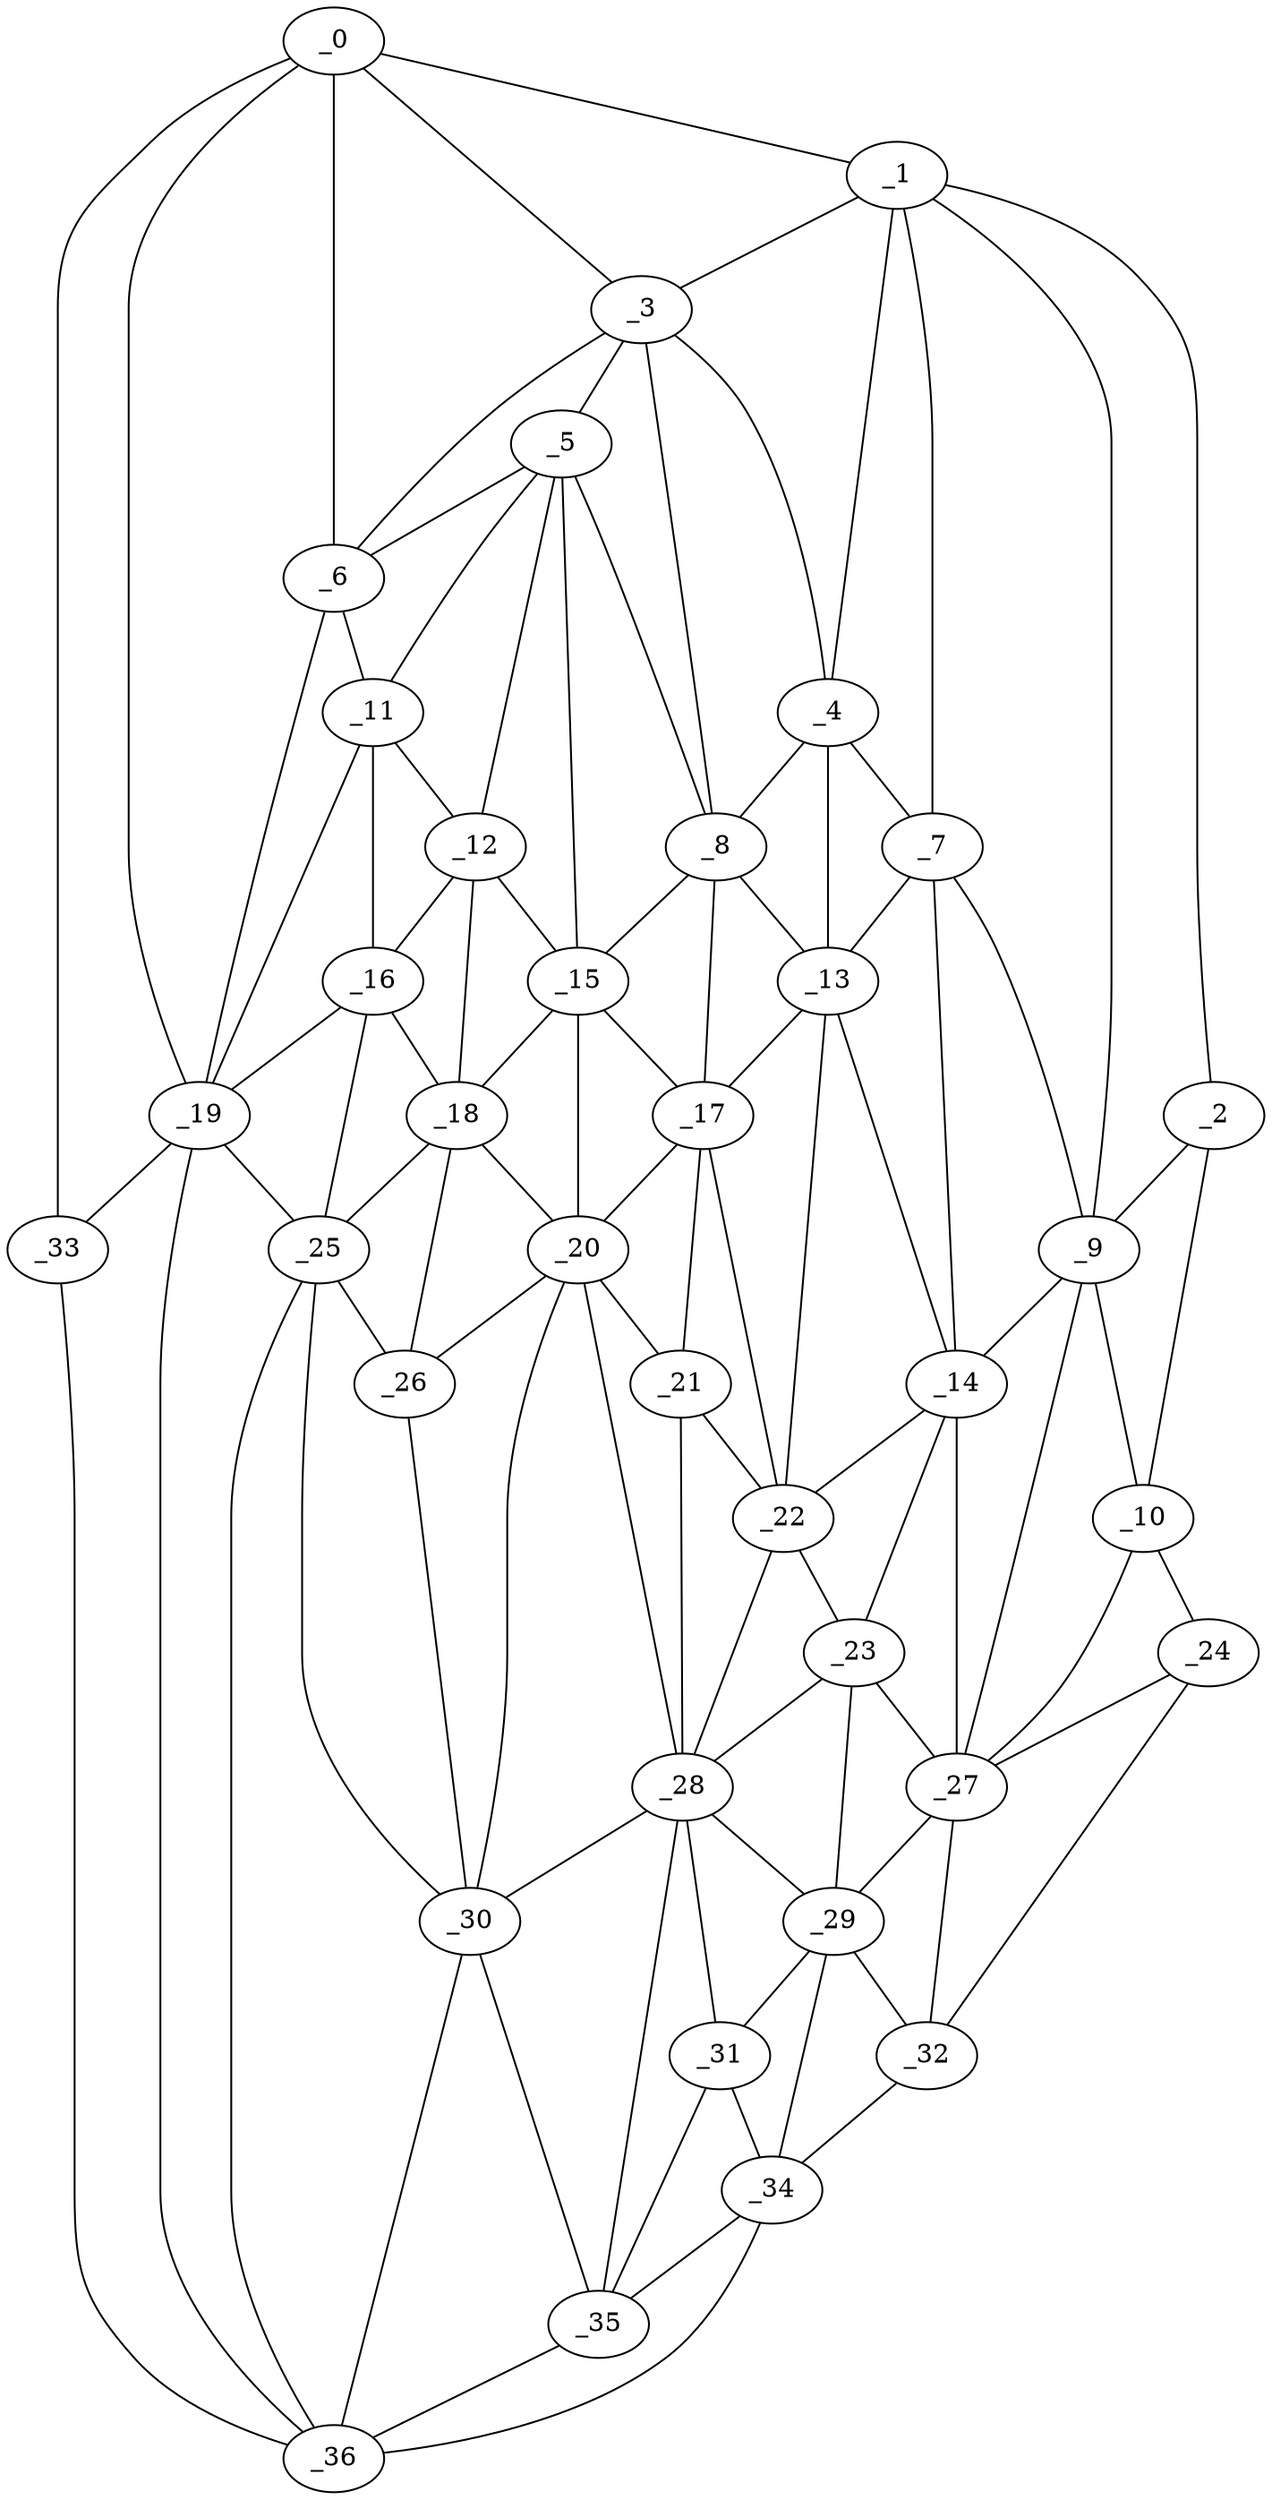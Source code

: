 graph "obj90__15.gxl" {
	_0	 [x=32,
		y=40];
	_1	 [x=34,
		y=112];
	_0 -- _1	 [valence=1];
	_3	 [x=43,
		y=61];
	_0 -- _3	 [valence=2];
	_6	 [x=49,
		y=53];
	_0 -- _6	 [valence=2];
	_19	 [x=67,
		y=54];
	_0 -- _19	 [valence=1];
	_33	 [x=97,
		y=7];
	_0 -- _33	 [valence=1];
	_2	 [x=35,
		y=120];
	_1 -- _2	 [valence=1];
	_1 -- _3	 [valence=1];
	_4	 [x=43,
		y=95];
	_1 -- _4	 [valence=2];
	_7	 [x=49,
		y=104];
	_1 -- _7	 [valence=2];
	_9	 [x=54,
		y=118];
	_1 -- _9	 [valence=2];
	_2 -- _9	 [valence=1];
	_10	 [x=54,
		y=123];
	_2 -- _10	 [valence=1];
	_3 -- _4	 [valence=1];
	_5	 [x=48,
		y=62];
	_3 -- _5	 [valence=2];
	_3 -- _6	 [valence=2];
	_8	 [x=51,
		y=85];
	_3 -- _8	 [valence=2];
	_4 -- _7	 [valence=2];
	_4 -- _8	 [valence=2];
	_13	 [x=57,
		y=90];
	_4 -- _13	 [valence=2];
	_5 -- _6	 [valence=2];
	_5 -- _8	 [valence=1];
	_11	 [x=55,
		y=57];
	_5 -- _11	 [valence=2];
	_12	 [x=56,
		y=63];
	_5 -- _12	 [valence=1];
	_15	 [x=60,
		y=77];
	_5 -- _15	 [valence=2];
	_6 -- _11	 [valence=1];
	_6 -- _19	 [valence=2];
	_7 -- _9	 [valence=1];
	_7 -- _13	 [valence=2];
	_14	 [x=58,
		y=106];
	_7 -- _14	 [valence=2];
	_8 -- _13	 [valence=1];
	_8 -- _15	 [valence=2];
	_17	 [x=63,
		y=87];
	_8 -- _17	 [valence=2];
	_9 -- _10	 [valence=2];
	_9 -- _14	 [valence=2];
	_27	 [x=71,
		y=119];
	_9 -- _27	 [valence=2];
	_24	 [x=70,
		y=125];
	_10 -- _24	 [valence=1];
	_10 -- _27	 [valence=1];
	_11 -- _12	 [valence=1];
	_16	 [x=63,
		y=59];
	_11 -- _16	 [valence=2];
	_11 -- _19	 [valence=1];
	_12 -- _15	 [valence=2];
	_12 -- _16	 [valence=2];
	_18	 [x=66,
		y=65];
	_12 -- _18	 [valence=1];
	_13 -- _14	 [valence=1];
	_13 -- _17	 [valence=2];
	_22	 [x=69,
		y=91];
	_13 -- _22	 [valence=2];
	_14 -- _22	 [valence=1];
	_23	 [x=69,
		y=107];
	_14 -- _23	 [valence=2];
	_14 -- _27	 [valence=2];
	_15 -- _17	 [valence=2];
	_15 -- _18	 [valence=2];
	_20	 [x=67,
		y=77];
	_15 -- _20	 [valence=2];
	_16 -- _18	 [valence=2];
	_16 -- _19	 [valence=2];
	_25	 [x=71,
		y=59];
	_16 -- _25	 [valence=1];
	_17 -- _20	 [valence=1];
	_21	 [x=69,
		y=87];
	_17 -- _21	 [valence=2];
	_17 -- _22	 [valence=1];
	_18 -- _20	 [valence=2];
	_18 -- _25	 [valence=2];
	_26	 [x=71,
		y=64];
	_18 -- _26	 [valence=1];
	_19 -- _25	 [valence=2];
	_19 -- _33	 [valence=2];
	_36	 [x=99,
		y=42];
	_19 -- _36	 [valence=1];
	_20 -- _21	 [valence=2];
	_20 -- _26	 [valence=1];
	_28	 [x=76,
		y=91];
	_20 -- _28	 [valence=1];
	_30	 [x=81,
		y=64];
	_20 -- _30	 [valence=2];
	_21 -- _22	 [valence=2];
	_21 -- _28	 [valence=2];
	_22 -- _23	 [valence=2];
	_22 -- _28	 [valence=2];
	_23 -- _27	 [valence=1];
	_23 -- _28	 [valence=2];
	_29	 [x=78,
		y=107];
	_23 -- _29	 [valence=2];
	_24 -- _27	 [valence=2];
	_32	 [x=96,
		y=124];
	_24 -- _32	 [valence=1];
	_25 -- _26	 [valence=2];
	_25 -- _30	 [valence=1];
	_25 -- _36	 [valence=2];
	_26 -- _30	 [valence=2];
	_27 -- _29	 [valence=2];
	_27 -- _32	 [valence=1];
	_28 -- _29	 [valence=2];
	_28 -- _30	 [valence=2];
	_31	 [x=83,
		y=98];
	_28 -- _31	 [valence=1];
	_35	 [x=98,
		y=70];
	_28 -- _35	 [valence=2];
	_29 -- _31	 [valence=1];
	_29 -- _32	 [valence=1];
	_34	 [x=97,
		y=116];
	_29 -- _34	 [valence=2];
	_30 -- _35	 [valence=2];
	_30 -- _36	 [valence=1];
	_31 -- _34	 [valence=2];
	_31 -- _35	 [valence=2];
	_32 -- _34	 [valence=1];
	_33 -- _36	 [valence=1];
	_34 -- _35	 [valence=1];
	_34 -- _36	 [valence=1];
	_35 -- _36	 [valence=2];
}

